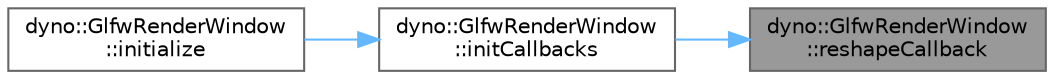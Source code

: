 digraph "dyno::GlfwRenderWindow::reshapeCallback"
{
 // LATEX_PDF_SIZE
  bgcolor="transparent";
  edge [fontname=Helvetica,fontsize=10,labelfontname=Helvetica,labelfontsize=10];
  node [fontname=Helvetica,fontsize=10,shape=box,height=0.2,width=0.4];
  rankdir="RL";
  Node1 [id="Node000001",label="dyno::GlfwRenderWindow\l::reshapeCallback",height=0.2,width=0.4,color="gray40", fillcolor="grey60", style="filled", fontcolor="black",tooltip=" "];
  Node1 -> Node2 [id="edge1_Node000001_Node000002",dir="back",color="steelblue1",style="solid",tooltip=" "];
  Node2 [id="Node000002",label="dyno::GlfwRenderWindow\l::initCallbacks",height=0.2,width=0.4,color="grey40", fillcolor="white", style="filled",URL="$classdyno_1_1_glfw_render_window.html#a6484e0b6dc9e6d846b6cdaa7f5e350af",tooltip=" "];
  Node2 -> Node3 [id="edge2_Node000002_Node000003",dir="back",color="steelblue1",style="solid",tooltip=" "];
  Node3 [id="Node000003",label="dyno::GlfwRenderWindow\l::initialize",height=0.2,width=0.4,color="grey40", fillcolor="white", style="filled",URL="$classdyno_1_1_glfw_render_window.html#a3f51fbbfa7066af87fe2dbde8a78fda4",tooltip=" "];
}
